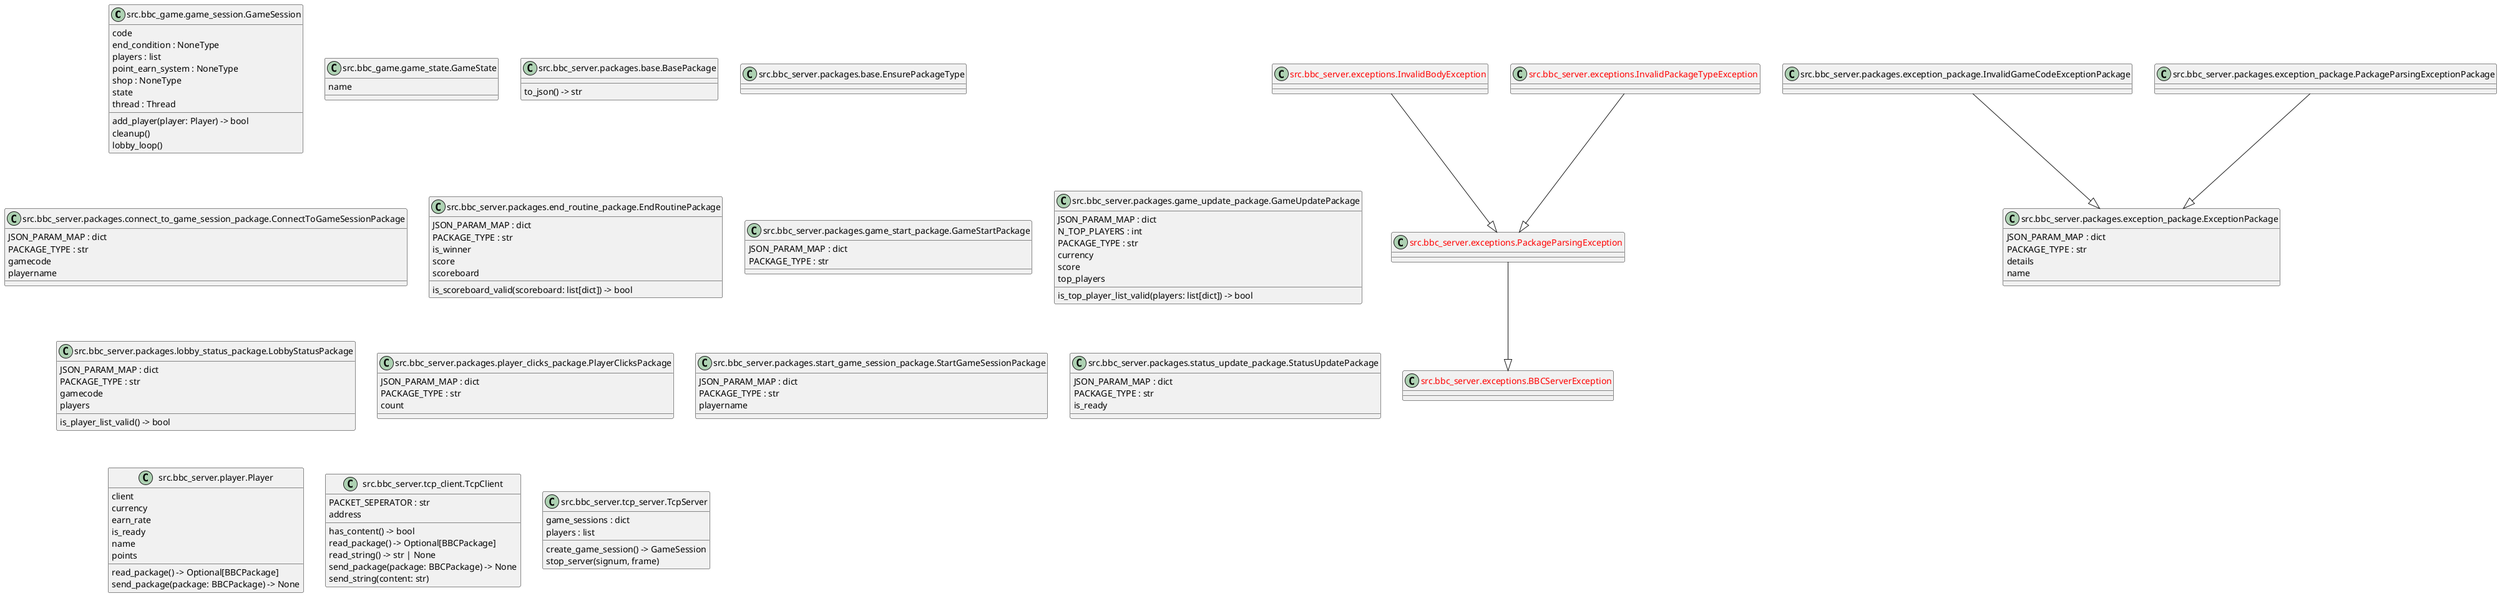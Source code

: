 @startuml classes
set namespaceSeparator none
class "src.bbc_game.game_session.GameSession" as src.bbc_game.game_session.GameSession {
  code
  end_condition : NoneType
  players : list
  point_earn_system : NoneType
  shop : NoneType
  state
  thread : Thread
  add_player(player: Player) -> bool
  cleanup()
  lobby_loop()
}
class "src.bbc_game.game_state.GameState" as src.bbc_game.game_state.GameState {
  name
}
class "<color:red>src.bbc_server.exceptions.BBCServerException</color>" as src.bbc_server.exceptions.BBCServerException {
}
class "<color:red>src.bbc_server.exceptions.InvalidBodyException</color>" as src.bbc_server.exceptions.InvalidBodyException {
}
class "<color:red>src.bbc_server.exceptions.InvalidPackageTypeException</color>" as src.bbc_server.exceptions.InvalidPackageTypeException {
}
class "<color:red>src.bbc_server.exceptions.PackageParsingException</color>" as src.bbc_server.exceptions.PackageParsingException {
}
class "src.bbc_server.packages.base.BasePackage" as src.bbc_server.packages.base.BasePackage {
  to_json() -> str
}
class "src.bbc_server.packages.base.EnsurePackageType" as src.bbc_server.packages.base.EnsurePackageType {
}
class "src.bbc_server.packages.connect_to_game_session_package.ConnectToGameSessionPackage" as src.bbc_server.packages.connect_to_game_session_package.ConnectToGameSessionPackage {
  JSON_PARAM_MAP : dict
  PACKAGE_TYPE : str
  gamecode
  playername
}
class "src.bbc_server.packages.end_routine_package.EndRoutinePackage" as src.bbc_server.packages.end_routine_package.EndRoutinePackage {
  JSON_PARAM_MAP : dict
  PACKAGE_TYPE : str
  is_winner
  score
  scoreboard
  is_scoreboard_valid(scoreboard: list[dict]) -> bool
}
class "src.bbc_server.packages.exception_package.ExceptionPackage" as src.bbc_server.packages.exception_package.ExceptionPackage {
  JSON_PARAM_MAP : dict
  PACKAGE_TYPE : str
  details
  name
}
class "src.bbc_server.packages.exception_package.InvalidGameCodeExceptionPackage" as src.bbc_server.packages.exception_package.InvalidGameCodeExceptionPackage {
}
class "src.bbc_server.packages.exception_package.PackageParsingExceptionPackage" as src.bbc_server.packages.exception_package.PackageParsingExceptionPackage {
}
class "src.bbc_server.packages.game_start_package.GameStartPackage" as src.bbc_server.packages.game_start_package.GameStartPackage {
  JSON_PARAM_MAP : dict
  PACKAGE_TYPE : str
}
class "src.bbc_server.packages.game_update_package.GameUpdatePackage" as src.bbc_server.packages.game_update_package.GameUpdatePackage {
  JSON_PARAM_MAP : dict
  N_TOP_PLAYERS : int
  PACKAGE_TYPE : str
  currency
  score
  top_players
  is_top_player_list_valid(players: list[dict]) -> bool
}
class "src.bbc_server.packages.lobby_status_package.LobbyStatusPackage" as src.bbc_server.packages.lobby_status_package.LobbyStatusPackage {
  JSON_PARAM_MAP : dict
  PACKAGE_TYPE : str
  gamecode
  players
  is_player_list_valid() -> bool
}
class "src.bbc_server.packages.player_clicks_package.PlayerClicksPackage" as src.bbc_server.packages.player_clicks_package.PlayerClicksPackage {
  JSON_PARAM_MAP : dict
  PACKAGE_TYPE : str
  count
}
class "src.bbc_server.packages.start_game_session_package.StartGameSessionPackage" as src.bbc_server.packages.start_game_session_package.StartGameSessionPackage {
  JSON_PARAM_MAP : dict
  PACKAGE_TYPE : str
  playername
}
class "src.bbc_server.packages.status_update_package.StatusUpdatePackage" as src.bbc_server.packages.status_update_package.StatusUpdatePackage {
  JSON_PARAM_MAP : dict
  PACKAGE_TYPE : str
  is_ready
}
class "src.bbc_server.player.Player" as src.bbc_server.player.Player {
  client
  currency
  earn_rate
  is_ready
  name
  points
  read_package() -> Optional[BBCPackage]
  send_package(package: BBCPackage) -> None
}
class "src.bbc_server.tcp_client.TcpClient" as src.bbc_server.tcp_client.TcpClient {
  PACKET_SEPERATOR : str
  address
  has_content() -> bool
  read_package() -> Optional[BBCPackage]
  read_string() -> str | None
  send_package(package: BBCPackage) -> None
  send_string(content: str)
}
class "src.bbc_server.tcp_server.TcpServer" as src.bbc_server.tcp_server.TcpServer {
  game_sessions : dict
  players : list
  create_game_session() -> GameSession
  stop_server(signum, frame)
}
src.bbc_server.exceptions.InvalidBodyException --|> src.bbc_server.exceptions.PackageParsingException
src.bbc_server.exceptions.InvalidPackageTypeException --|> src.bbc_server.exceptions.PackageParsingException
src.bbc_server.exceptions.PackageParsingException --|> src.bbc_server.exceptions.BBCServerException
src.bbc_server.packages.exception_package.InvalidGameCodeExceptionPackage --|> src.bbc_server.packages.exception_package.ExceptionPackage
src.bbc_server.packages.exception_package.PackageParsingExceptionPackage --|> src.bbc_server.packages.exception_package.ExceptionPackage
@enduml

